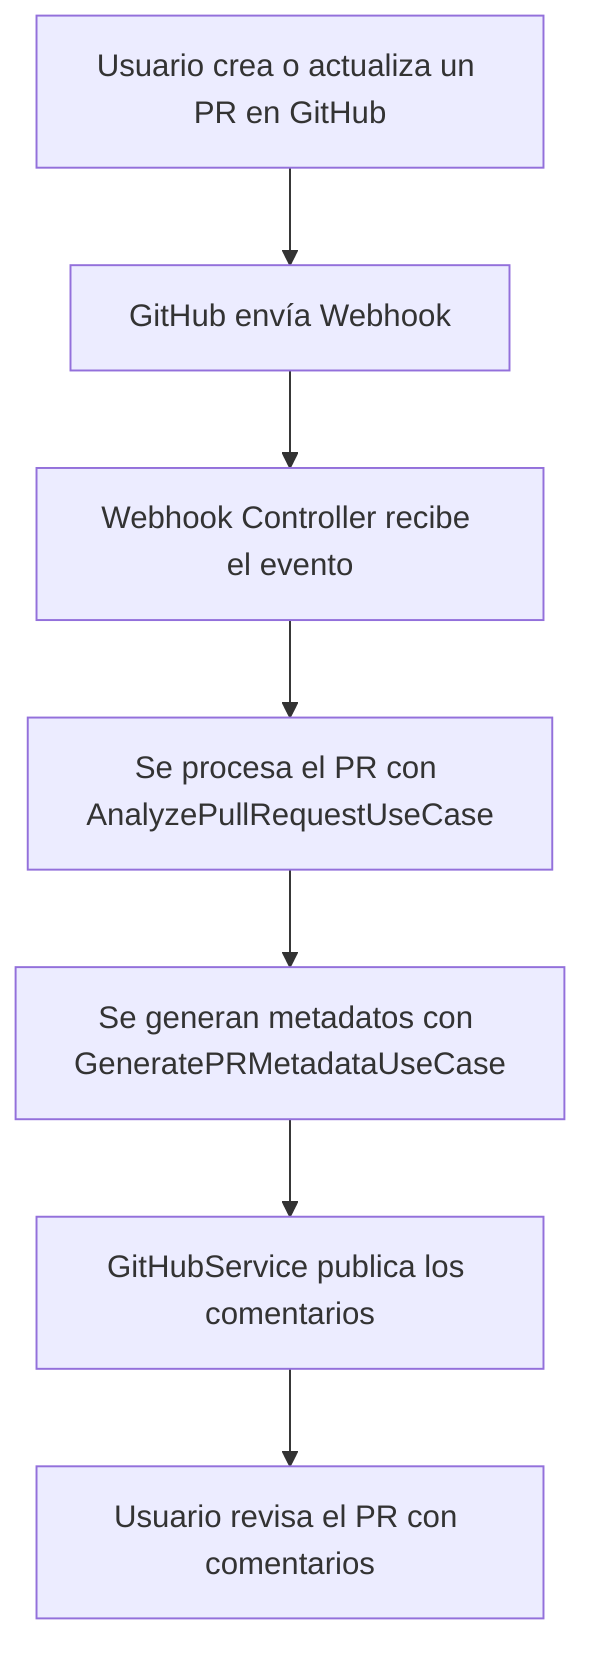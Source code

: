 flowchart TD
    A[Usuario crea o actualiza un PR en GitHub]
    B[GitHub envía Webhook]
    C[Webhook Controller recibe el evento]
    D[Se procesa el PR con AnalyzePullRequestUseCase]
    E[Se generan metadatos con GeneratePRMetadataUseCase]
    F[GitHubService publica los comentarios]
    G[Usuario revisa el PR con comentarios]

    A --> B
    B --> C
    C --> D
    D --> E
    E --> F
    F --> G